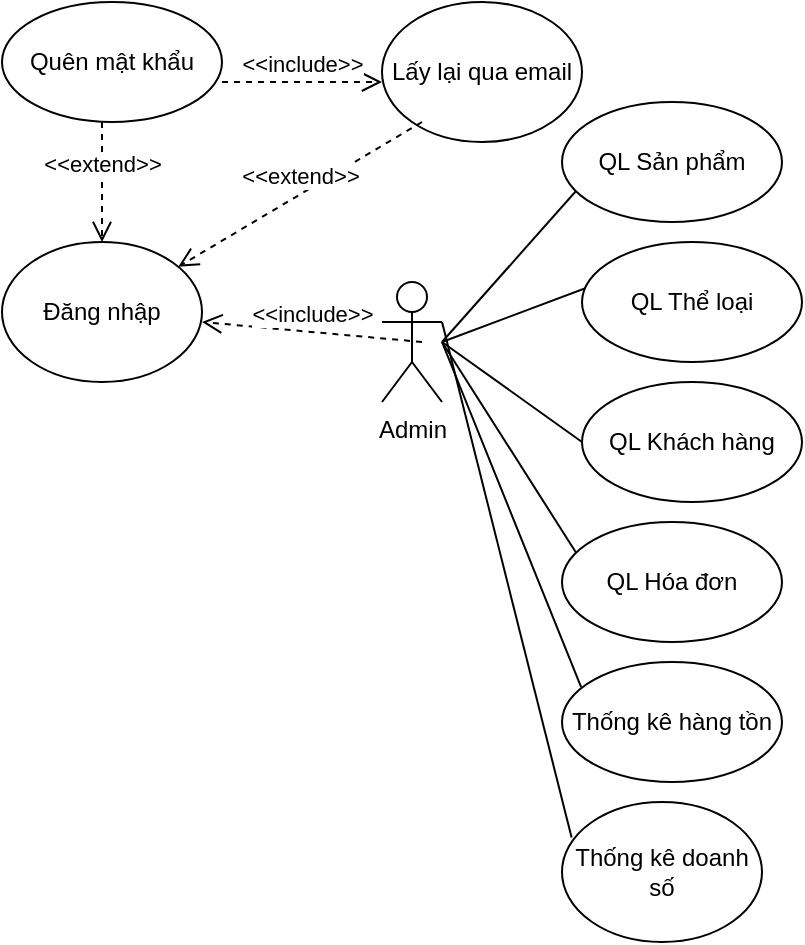 <mxfile version="12.3.2" type="device" pages="1"><diagram id="t3kyOhUuSuyRqRbpjcaL" name="Page-1"><mxGraphModel dx="1264" dy="617" grid="1" gridSize="10" guides="1" tooltips="1" connect="1" arrows="1" fold="1" page="1" pageScale="1" pageWidth="1169" pageHeight="1654" math="0" shadow="0"><root><mxCell id="0"/><mxCell id="1" parent="0"/><mxCell id="hEBfXbWSw9V5Jxoz2ZFl-1" value="Admin" style="shape=umlActor;verticalLabelPosition=bottom;labelBackgroundColor=#ffffff;verticalAlign=top;html=1;outlineConnect=0;" vertex="1" parent="1"><mxGeometry x="220" y="150" width="30" height="60" as="geometry"/></mxCell><mxCell id="hEBfXbWSw9V5Jxoz2ZFl-2" value="" style="endArrow=none;html=1;" edge="1" parent="1"><mxGeometry width="50" height="50" relative="1" as="geometry"><mxPoint x="250" y="180" as="sourcePoint"/><mxPoint x="321" y="100" as="targetPoint"/></mxGeometry></mxCell><mxCell id="hEBfXbWSw9V5Jxoz2ZFl-3" value="&amp;lt;&amp;lt;include&amp;gt;&amp;gt;" style="html=1;verticalAlign=bottom;endArrow=open;dashed=1;endSize=8;" edge="1" parent="1"><mxGeometry relative="1" as="geometry"><mxPoint x="240" y="180" as="sourcePoint"/><mxPoint x="130" y="170" as="targetPoint"/></mxGeometry></mxCell><mxCell id="hEBfXbWSw9V5Jxoz2ZFl-4" value="Đăng nhập" style="ellipse;whiteSpace=wrap;html=1;" vertex="1" parent="1"><mxGeometry x="30" y="130" width="100" height="70" as="geometry"/></mxCell><mxCell id="hEBfXbWSw9V5Jxoz2ZFl-5" value="QL Sản phẩm" style="ellipse;whiteSpace=wrap;html=1;" vertex="1" parent="1"><mxGeometry x="310" y="60" width="110" height="60" as="geometry"/></mxCell><mxCell id="hEBfXbWSw9V5Jxoz2ZFl-6" value="&amp;lt;&amp;lt;extend&amp;gt;&amp;gt;" style="html=1;verticalAlign=bottom;endArrow=open;dashed=1;endSize=8;entryX=0.5;entryY=0;entryDx=0;entryDy=0;" edge="1" parent="1" target="hEBfXbWSw9V5Jxoz2ZFl-4"><mxGeometry relative="1" as="geometry"><mxPoint x="80" y="70" as="sourcePoint"/><mxPoint x="100" y="40" as="targetPoint"/></mxGeometry></mxCell><mxCell id="hEBfXbWSw9V5Jxoz2ZFl-7" value="Quên mật khẩu" style="ellipse;whiteSpace=wrap;html=1;" vertex="1" parent="1"><mxGeometry x="30" y="10" width="110" height="60" as="geometry"/></mxCell><mxCell id="hEBfXbWSw9V5Jxoz2ZFl-8" value="&amp;lt;&amp;lt;include&amp;gt;&amp;gt;" style="html=1;verticalAlign=bottom;endArrow=open;dashed=1;endSize=8;" edge="1" parent="1"><mxGeometry relative="1" as="geometry"><mxPoint x="140" y="50" as="sourcePoint"/><mxPoint x="220" y="50" as="targetPoint"/></mxGeometry></mxCell><mxCell id="hEBfXbWSw9V5Jxoz2ZFl-9" value="Lấy lại qua email" style="ellipse;whiteSpace=wrap;html=1;" vertex="1" parent="1"><mxGeometry x="220" y="10" width="100" height="70" as="geometry"/></mxCell><mxCell id="hEBfXbWSw9V5Jxoz2ZFl-10" value="&amp;lt;&amp;lt;extend&amp;gt;&amp;gt;" style="html=1;verticalAlign=bottom;endArrow=open;dashed=1;endSize=8;" edge="1" parent="1" target="hEBfXbWSw9V5Jxoz2ZFl-4"><mxGeometry relative="1" as="geometry"><mxPoint x="240" y="70" as="sourcePoint"/><mxPoint x="160" y="70" as="targetPoint"/></mxGeometry></mxCell><mxCell id="hEBfXbWSw9V5Jxoz2ZFl-11" value="" style="endArrow=none;html=1;" edge="1" parent="1"><mxGeometry width="50" height="50" relative="1" as="geometry"><mxPoint x="250" y="180" as="sourcePoint"/><mxPoint x="330" y="150" as="targetPoint"/></mxGeometry></mxCell><mxCell id="hEBfXbWSw9V5Jxoz2ZFl-12" value="QL Thể loại" style="ellipse;whiteSpace=wrap;html=1;" vertex="1" parent="1"><mxGeometry x="320" y="130" width="110" height="60" as="geometry"/></mxCell><mxCell id="hEBfXbWSw9V5Jxoz2ZFl-13" value="" style="endArrow=none;html=1;" edge="1" parent="1"><mxGeometry width="50" height="50" relative="1" as="geometry"><mxPoint x="250" y="180" as="sourcePoint"/><mxPoint x="320" y="230" as="targetPoint"/></mxGeometry></mxCell><mxCell id="hEBfXbWSw9V5Jxoz2ZFl-14" value="QL Khách hàng" style="ellipse;whiteSpace=wrap;html=1;" vertex="1" parent="1"><mxGeometry x="320" y="200" width="110" height="60" as="geometry"/></mxCell><mxCell id="hEBfXbWSw9V5Jxoz2ZFl-16" value="" style="endArrow=none;html=1;" edge="1" parent="1"><mxGeometry width="50" height="50" relative="1" as="geometry"><mxPoint x="250" y="180" as="sourcePoint"/><mxPoint x="320" y="290" as="targetPoint"/></mxGeometry></mxCell><mxCell id="hEBfXbWSw9V5Jxoz2ZFl-17" value="QL Hóa đơn" style="ellipse;whiteSpace=wrap;html=1;" vertex="1" parent="1"><mxGeometry x="310" y="270" width="110" height="60" as="geometry"/></mxCell><mxCell id="hEBfXbWSw9V5Jxoz2ZFl-18" value="" style="endArrow=none;html=1;entryX=0.087;entryY=0.21;entryDx=0;entryDy=0;entryPerimeter=0;" edge="1" parent="1" target="hEBfXbWSw9V5Jxoz2ZFl-19"><mxGeometry width="50" height="50" relative="1" as="geometry"><mxPoint x="250" y="180" as="sourcePoint"/><mxPoint x="305" y="340" as="targetPoint"/></mxGeometry></mxCell><mxCell id="hEBfXbWSw9V5Jxoz2ZFl-19" value="Thống kê hàng tồn" style="ellipse;whiteSpace=wrap;html=1;" vertex="1" parent="1"><mxGeometry x="310" y="340" width="110" height="60" as="geometry"/></mxCell><mxCell id="hEBfXbWSw9V5Jxoz2ZFl-20" value="" style="endArrow=none;html=1;exitX=1;exitY=0.333;exitDx=0;exitDy=0;exitPerimeter=0;entryX=0.048;entryY=0.254;entryDx=0;entryDy=0;entryPerimeter=0;" edge="1" parent="1" source="hEBfXbWSw9V5Jxoz2ZFl-1" target="hEBfXbWSw9V5Jxoz2ZFl-21"><mxGeometry width="50" height="50" relative="1" as="geometry"><mxPoint x="230" y="300" as="sourcePoint"/><mxPoint x="310" y="420" as="targetPoint"/></mxGeometry></mxCell><mxCell id="hEBfXbWSw9V5Jxoz2ZFl-21" value="Thống kê doanh số" style="ellipse;whiteSpace=wrap;html=1;" vertex="1" parent="1"><mxGeometry x="310" y="410" width="100" height="70" as="geometry"/></mxCell></root></mxGraphModel></diagram></mxfile>